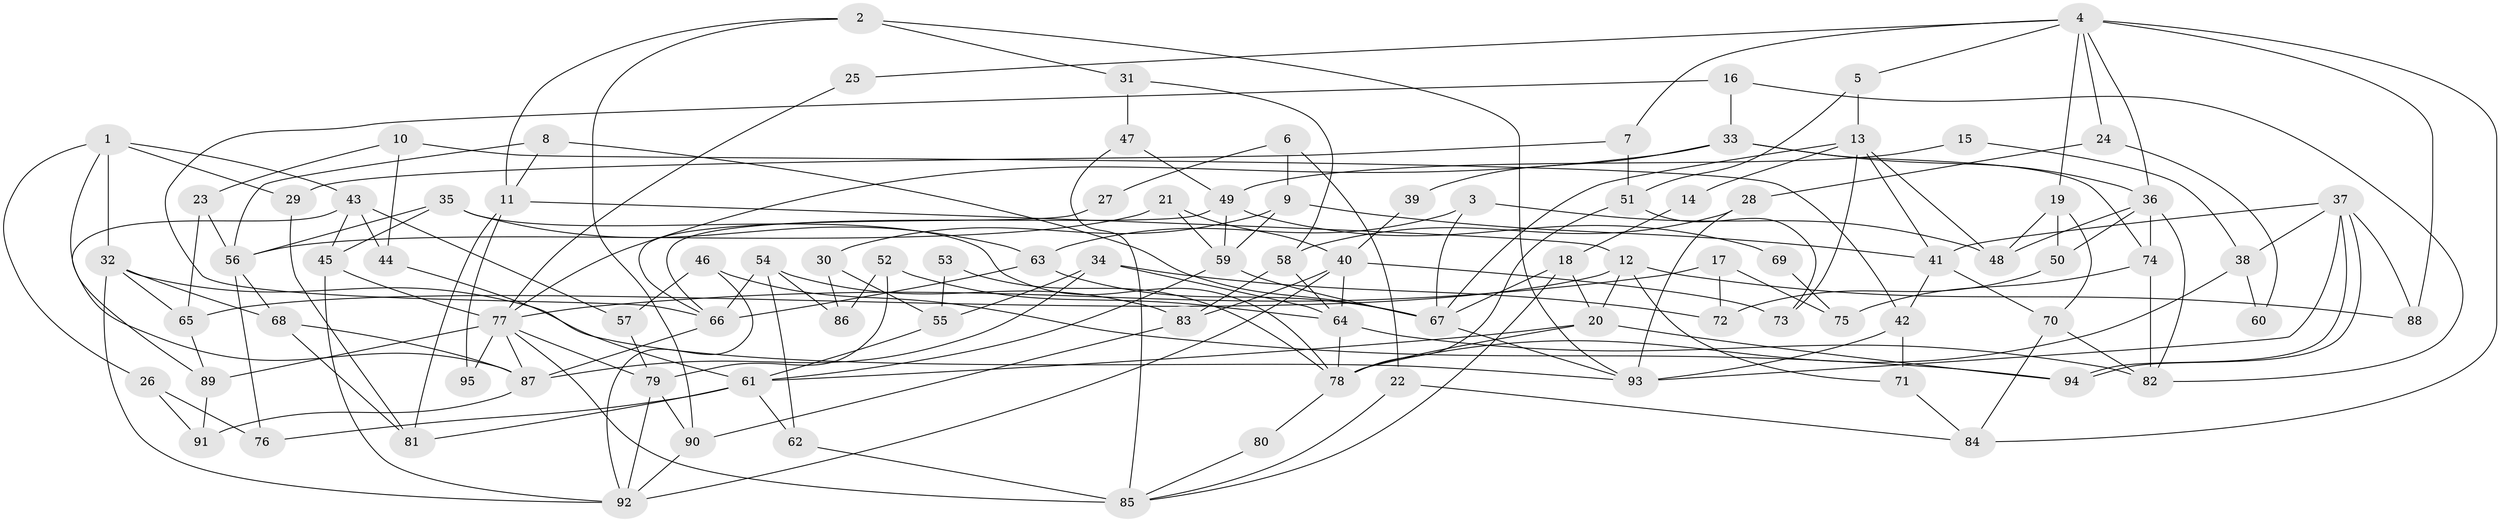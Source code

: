 // Generated by graph-tools (version 1.1) at 2025/11/02/27/25 16:11:24]
// undirected, 95 vertices, 190 edges
graph export_dot {
graph [start="1"]
  node [color=gray90,style=filled];
  1;
  2;
  3;
  4;
  5;
  6;
  7;
  8;
  9;
  10;
  11;
  12;
  13;
  14;
  15;
  16;
  17;
  18;
  19;
  20;
  21;
  22;
  23;
  24;
  25;
  26;
  27;
  28;
  29;
  30;
  31;
  32;
  33;
  34;
  35;
  36;
  37;
  38;
  39;
  40;
  41;
  42;
  43;
  44;
  45;
  46;
  47;
  48;
  49;
  50;
  51;
  52;
  53;
  54;
  55;
  56;
  57;
  58;
  59;
  60;
  61;
  62;
  63;
  64;
  65;
  66;
  67;
  68;
  69;
  70;
  71;
  72;
  73;
  74;
  75;
  76;
  77;
  78;
  79;
  80;
  81;
  82;
  83;
  84;
  85;
  86;
  87;
  88;
  89;
  90;
  91;
  92;
  93;
  94;
  95;
  1 -- 32;
  1 -- 87;
  1 -- 26;
  1 -- 29;
  1 -- 43;
  2 -- 93;
  2 -- 11;
  2 -- 31;
  2 -- 90;
  3 -- 48;
  3 -- 63;
  3 -- 67;
  4 -- 5;
  4 -- 88;
  4 -- 7;
  4 -- 19;
  4 -- 24;
  4 -- 25;
  4 -- 36;
  4 -- 84;
  5 -- 51;
  5 -- 13;
  6 -- 22;
  6 -- 9;
  6 -- 27;
  7 -- 29;
  7 -- 51;
  8 -- 56;
  8 -- 67;
  8 -- 11;
  9 -- 41;
  9 -- 59;
  9 -- 30;
  10 -- 23;
  10 -- 44;
  10 -- 42;
  11 -- 12;
  11 -- 81;
  11 -- 95;
  12 -- 20;
  12 -- 71;
  12 -- 65;
  12 -- 88;
  13 -- 67;
  13 -- 48;
  13 -- 14;
  13 -- 41;
  13 -- 73;
  14 -- 18;
  15 -- 38;
  15 -- 49;
  16 -- 33;
  16 -- 66;
  16 -- 82;
  17 -- 77;
  17 -- 72;
  17 -- 75;
  18 -- 67;
  18 -- 20;
  18 -- 85;
  19 -- 70;
  19 -- 48;
  19 -- 50;
  20 -- 78;
  20 -- 61;
  20 -- 94;
  21 -- 59;
  21 -- 40;
  21 -- 56;
  22 -- 85;
  22 -- 84;
  23 -- 65;
  23 -- 56;
  24 -- 28;
  24 -- 60;
  25 -- 77;
  26 -- 91;
  26 -- 76;
  27 -- 66;
  28 -- 93;
  28 -- 58;
  29 -- 81;
  30 -- 55;
  30 -- 86;
  31 -- 58;
  31 -- 47;
  32 -- 65;
  32 -- 68;
  32 -- 92;
  32 -- 93;
  33 -- 74;
  33 -- 36;
  33 -- 39;
  33 -- 77;
  34 -- 64;
  34 -- 87;
  34 -- 55;
  34 -- 72;
  35 -- 56;
  35 -- 45;
  35 -- 63;
  35 -- 78;
  36 -- 82;
  36 -- 48;
  36 -- 50;
  36 -- 74;
  37 -- 41;
  37 -- 94;
  37 -- 94;
  37 -- 38;
  37 -- 88;
  37 -- 93;
  38 -- 78;
  38 -- 60;
  39 -- 40;
  40 -- 73;
  40 -- 92;
  40 -- 64;
  40 -- 83;
  41 -- 42;
  41 -- 70;
  42 -- 93;
  42 -- 71;
  43 -- 45;
  43 -- 44;
  43 -- 57;
  43 -- 89;
  44 -- 61;
  45 -- 92;
  45 -- 77;
  46 -- 94;
  46 -- 92;
  46 -- 57;
  47 -- 85;
  47 -- 49;
  49 -- 66;
  49 -- 59;
  49 -- 69;
  50 -- 72;
  51 -- 78;
  51 -- 73;
  52 -- 86;
  52 -- 79;
  52 -- 64;
  53 -- 78;
  53 -- 55;
  54 -- 83;
  54 -- 62;
  54 -- 66;
  54 -- 86;
  55 -- 61;
  56 -- 76;
  56 -- 68;
  57 -- 79;
  58 -- 64;
  58 -- 83;
  59 -- 67;
  59 -- 61;
  61 -- 81;
  61 -- 62;
  61 -- 76;
  62 -- 85;
  63 -- 67;
  63 -- 66;
  64 -- 78;
  64 -- 82;
  65 -- 89;
  66 -- 87;
  67 -- 93;
  68 -- 87;
  68 -- 81;
  69 -- 75;
  70 -- 82;
  70 -- 84;
  71 -- 84;
  74 -- 82;
  74 -- 75;
  77 -- 79;
  77 -- 85;
  77 -- 87;
  77 -- 89;
  77 -- 95;
  78 -- 80;
  79 -- 92;
  79 -- 90;
  80 -- 85;
  83 -- 90;
  87 -- 91;
  89 -- 91;
  90 -- 92;
}
